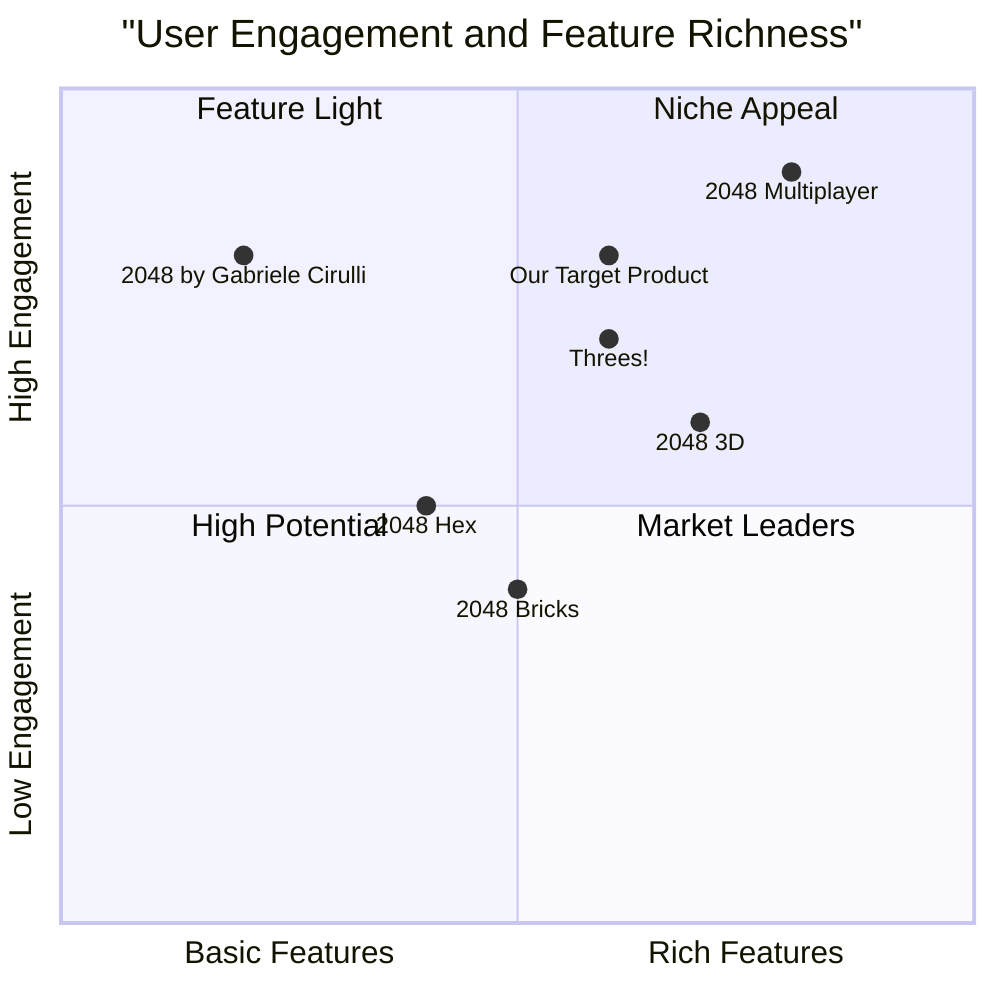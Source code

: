 quadrantChart
    title "User Engagement and Feature Richness"
    x-axis "Basic Features" --> "Rich Features"
    y-axis "Low Engagement" --> "High Engagement"
    quadrant-1 "Niche Appeal"
    quadrant-2 "Feature Light"
    quadrant-3 "High Potential"
    quadrant-4 "Market Leaders"
    "2048 by Gabriele Cirulli": [0.2, 0.8]
    "Threes!": [0.6, 0.7]
    "2048 Hex": [0.4, 0.5]
    "2048 Bricks": [0.5, 0.4]
    "2048 3D": [0.7, 0.6]
    "2048 Multiplayer": [0.8, 0.9]
    "Our Target Product": [0.6, 0.8]